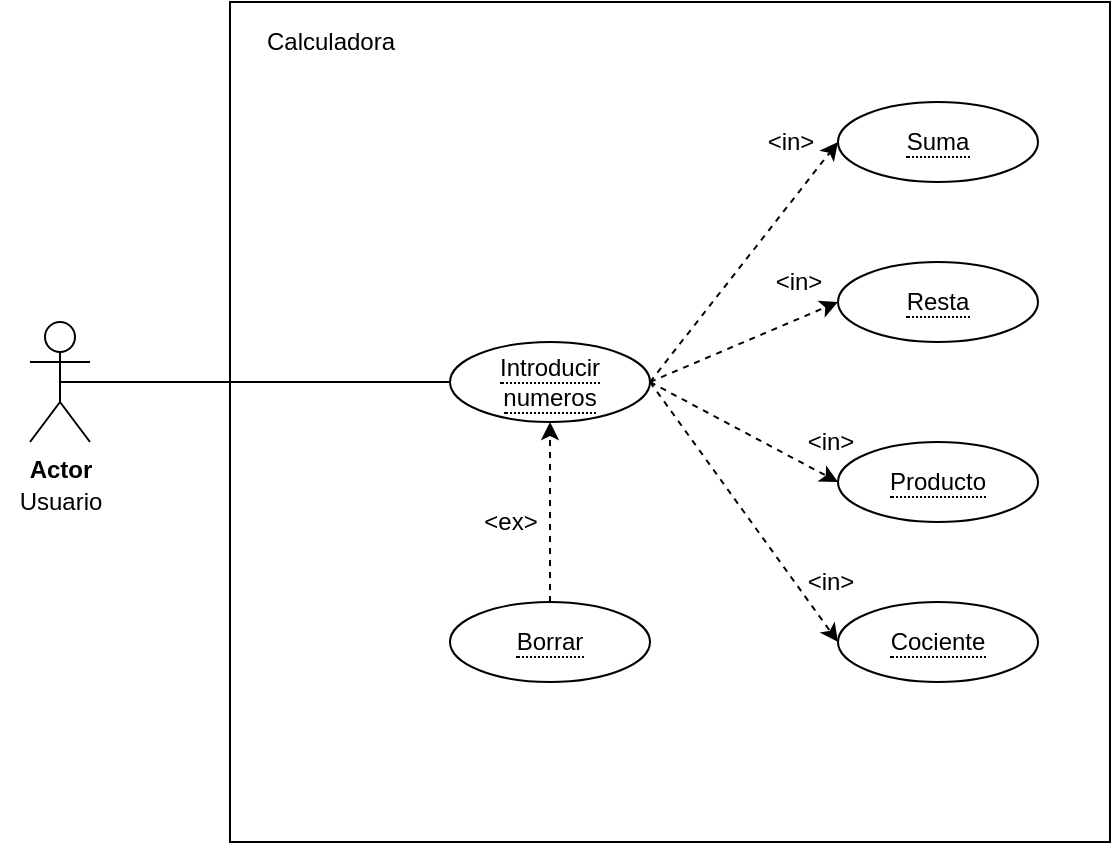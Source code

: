<mxfile>
    <diagram id="YUpo9durrmyvFdrOq3a2" name="Page-1">
        <mxGraphModel dx="1857" dy="470" grid="1" gridSize="10" guides="1" tooltips="1" connect="1" arrows="1" fold="1" page="1" pageScale="1" pageWidth="827" pageHeight="1169" math="0" shadow="0">
            <root>
                <mxCell id="0"/>
                <mxCell id="1" parent="0"/>
                <mxCell id="23" value="" style="rounded=0;whiteSpace=wrap;html=1;" vertex="1" parent="1">
                    <mxGeometry x="60" y="100" width="440" height="420" as="geometry"/>
                </mxCell>
                <mxCell id="26" style="edgeStyle=none;html=1;exitX=0.5;exitY=0.5;exitDx=0;exitDy=0;exitPerimeter=0;entryX=0;entryY=0.5;entryDx=0;entryDy=0;endArrow=none;endFill=0;" edge="1" parent="1" source="15" target="21">
                    <mxGeometry relative="1" as="geometry"/>
                </mxCell>
                <mxCell id="15" value="Actor" style="shape=umlActor;verticalLabelPosition=bottom;verticalAlign=top;html=1;fontStyle=1" vertex="1" parent="1">
                    <mxGeometry x="-40" y="260" width="30" height="60" as="geometry"/>
                </mxCell>
                <mxCell id="16" value="&lt;span style=&quot;border-bottom: 1px dotted&quot;&gt;Resta&lt;/span&gt;" style="ellipse;whiteSpace=wrap;html=1;align=center;" vertex="1" parent="1">
                    <mxGeometry x="364" y="230" width="100" height="40" as="geometry"/>
                </mxCell>
                <mxCell id="17" value="&lt;span style=&quot;border-bottom: 1px dotted&quot;&gt;Producto&lt;/span&gt;" style="ellipse;whiteSpace=wrap;html=1;align=center;" vertex="1" parent="1">
                    <mxGeometry x="364" y="320" width="100" height="40" as="geometry"/>
                </mxCell>
                <mxCell id="18" value="&lt;span style=&quot;border-bottom: 1px dotted&quot;&gt;Cociente&lt;/span&gt;" style="ellipse;whiteSpace=wrap;html=1;align=center;" vertex="1" parent="1">
                    <mxGeometry x="364" y="400" width="100" height="40" as="geometry"/>
                </mxCell>
                <mxCell id="19" value="&lt;span style=&quot;border-bottom: 1px dotted&quot;&gt;Suma&lt;/span&gt;" style="ellipse;whiteSpace=wrap;html=1;align=center;" vertex="1" parent="1">
                    <mxGeometry x="364" y="150" width="100" height="40" as="geometry"/>
                </mxCell>
                <mxCell id="32" style="edgeStyle=none;html=1;exitX=0.5;exitY=0;exitDx=0;exitDy=0;entryX=0.5;entryY=1;entryDx=0;entryDy=0;dashed=1;endArrow=classic;endFill=1;" edge="1" parent="1" source="20" target="21">
                    <mxGeometry relative="1" as="geometry"/>
                </mxCell>
                <mxCell id="20" value="&lt;span style=&quot;border-bottom: 1px dotted&quot;&gt;Borrar&lt;/span&gt;" style="ellipse;whiteSpace=wrap;html=1;align=center;" vertex="1" parent="1">
                    <mxGeometry x="170" y="400" width="100" height="40" as="geometry"/>
                </mxCell>
                <mxCell id="28" style="edgeStyle=none;html=1;exitX=1;exitY=0.5;exitDx=0;exitDy=0;entryX=0;entryY=0.5;entryDx=0;entryDy=0;endArrow=classic;endFill=1;dashed=1;" edge="1" parent="1" source="21" target="16">
                    <mxGeometry relative="1" as="geometry"/>
                </mxCell>
                <mxCell id="29" style="edgeStyle=none;html=1;exitX=1;exitY=0.5;exitDx=0;exitDy=0;entryX=0;entryY=0.5;entryDx=0;entryDy=0;endArrow=classic;endFill=1;dashed=1;" edge="1" parent="1" source="21" target="17">
                    <mxGeometry relative="1" as="geometry"/>
                </mxCell>
                <mxCell id="30" style="edgeStyle=none;html=1;exitX=1;exitY=0.5;exitDx=0;exitDy=0;entryX=0;entryY=0.5;entryDx=0;entryDy=0;endArrow=classic;endFill=1;dashed=1;" edge="1" parent="1" source="21" target="18">
                    <mxGeometry relative="1" as="geometry"/>
                </mxCell>
                <mxCell id="31" style="edgeStyle=none;html=1;exitX=1;exitY=0.5;exitDx=0;exitDy=0;entryX=0;entryY=0.5;entryDx=0;entryDy=0;endArrow=classic;endFill=1;dashed=1;" edge="1" parent="1" source="21" target="19">
                    <mxGeometry relative="1" as="geometry"/>
                </mxCell>
                <mxCell id="21" value="&lt;span style=&quot;border-bottom: 1px dotted&quot;&gt;Introducir numeros&lt;/span&gt;" style="ellipse;whiteSpace=wrap;html=1;align=center;" vertex="1" parent="1">
                    <mxGeometry x="170" y="270" width="100" height="40" as="geometry"/>
                </mxCell>
                <mxCell id="24" value="Calculadora" style="text;html=1;align=center;verticalAlign=middle;resizable=0;points=[];autosize=1;strokeColor=none;fillColor=none;" vertex="1" parent="1">
                    <mxGeometry x="70" y="110" width="80" height="20" as="geometry"/>
                </mxCell>
                <mxCell id="33" value="&amp;lt;in&amp;gt;" style="text;html=1;align=center;verticalAlign=middle;resizable=0;points=[];autosize=1;strokeColor=none;fillColor=none;" vertex="1" parent="1">
                    <mxGeometry x="320" y="160" width="40" height="20" as="geometry"/>
                </mxCell>
                <mxCell id="34" value="&amp;lt;ex&amp;gt;" style="text;html=1;align=center;verticalAlign=middle;resizable=0;points=[];autosize=1;strokeColor=none;fillColor=none;" vertex="1" parent="1">
                    <mxGeometry x="180" y="350" width="40" height="20" as="geometry"/>
                </mxCell>
                <mxCell id="35" value="&amp;lt;in&amp;gt;" style="text;html=1;align=center;verticalAlign=middle;resizable=0;points=[];autosize=1;strokeColor=none;fillColor=none;" vertex="1" parent="1">
                    <mxGeometry x="324" y="230" width="40" height="20" as="geometry"/>
                </mxCell>
                <mxCell id="36" value="&amp;lt;in&amp;gt;" style="text;html=1;align=center;verticalAlign=middle;resizable=0;points=[];autosize=1;strokeColor=none;fillColor=none;" vertex="1" parent="1">
                    <mxGeometry x="340" y="310" width="40" height="20" as="geometry"/>
                </mxCell>
                <mxCell id="37" value="&amp;lt;in&amp;gt;" style="text;html=1;align=center;verticalAlign=middle;resizable=0;points=[];autosize=1;strokeColor=none;fillColor=none;" vertex="1" parent="1">
                    <mxGeometry x="340" y="380" width="40" height="20" as="geometry"/>
                </mxCell>
                <mxCell id="38" value="&lt;span&gt;Usuario&lt;/span&gt;" style="text;html=1;align=center;verticalAlign=middle;resizable=0;points=[];autosize=1;strokeColor=none;fillColor=none;fontStyle=0" vertex="1" parent="1">
                    <mxGeometry x="-55" y="340" width="60" height="20" as="geometry"/>
                </mxCell>
            </root>
        </mxGraphModel>
    </diagram>
</mxfile>